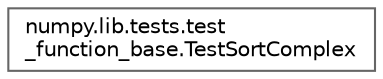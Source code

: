 digraph "Graphical Class Hierarchy"
{
 // LATEX_PDF_SIZE
  bgcolor="transparent";
  edge [fontname=Helvetica,fontsize=10,labelfontname=Helvetica,labelfontsize=10];
  node [fontname=Helvetica,fontsize=10,shape=box,height=0.2,width=0.4];
  rankdir="LR";
  Node0 [id="Node000000",label="numpy.lib.tests.test\l_function_base.TestSortComplex",height=0.2,width=0.4,color="grey40", fillcolor="white", style="filled",URL="$d5/d01/classnumpy_1_1lib_1_1tests_1_1test__function__base_1_1TestSortComplex.html",tooltip=" "];
}
